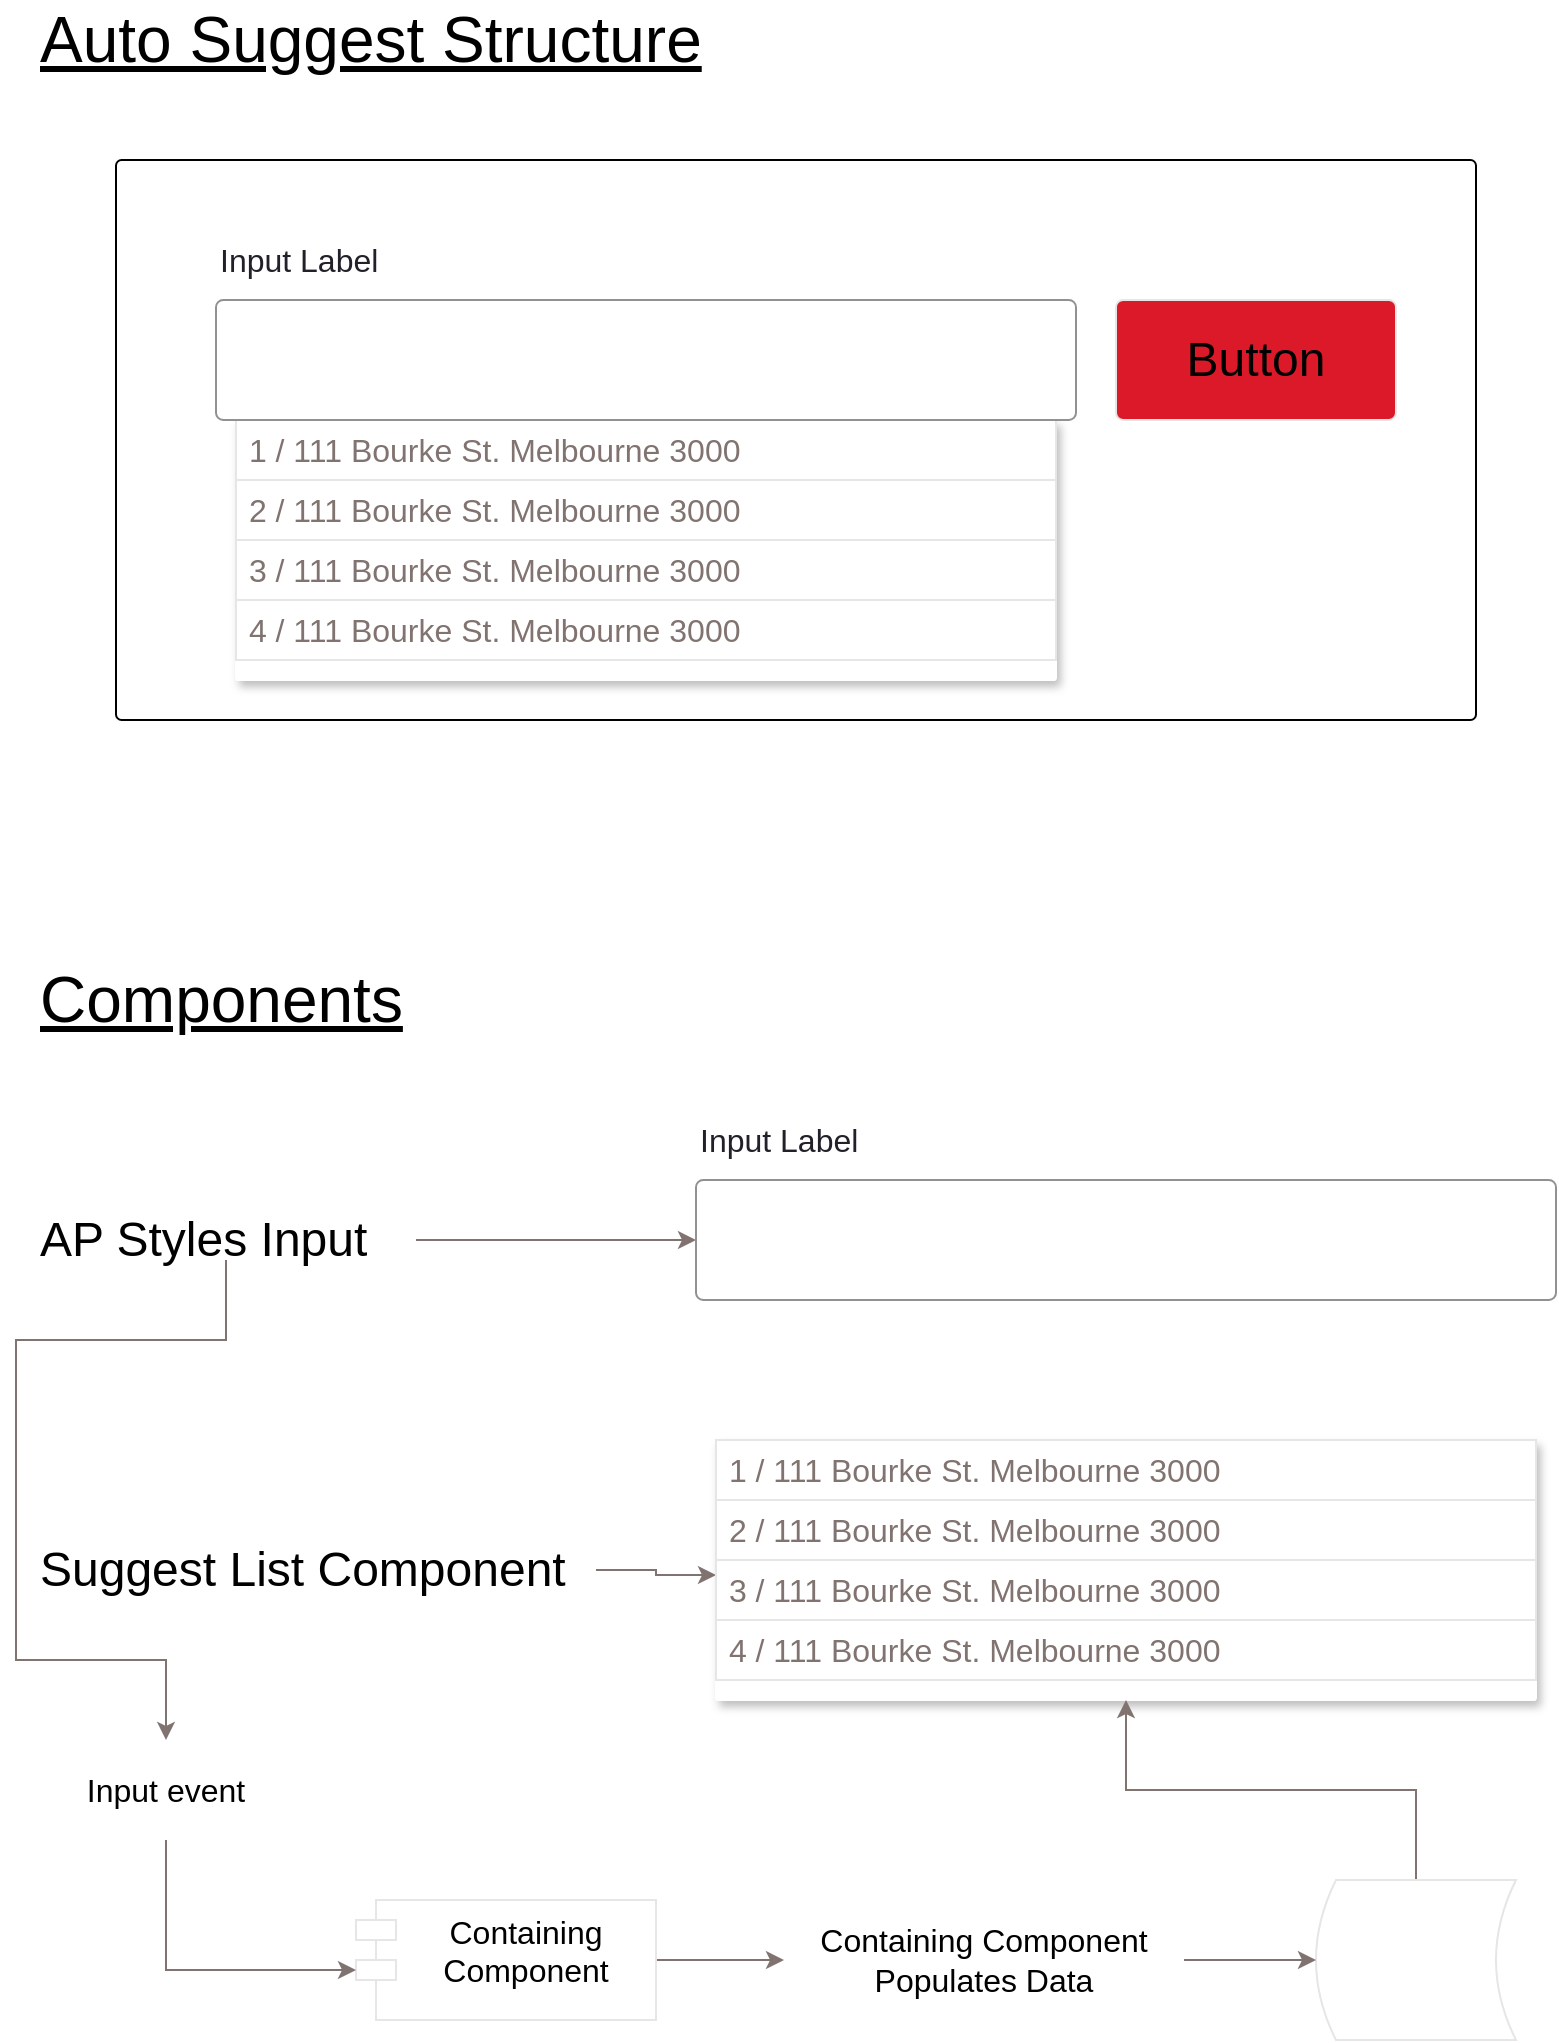 <mxfile version="13.1.3">
    <diagram id="6hGFLwfOUW9BJ-s0fimq" name="Page-1">
        <mxGraphModel dx="1687" dy="719" grid="1" gridSize="10" guides="1" tooltips="1" connect="1" arrows="1" fold="1" page="1" pageScale="1" pageWidth="827" pageHeight="1169" math="0" shadow="0">
            <root>
                <mxCell id="0"/>
                <mxCell id="1" parent="0"/>
                <mxCell id="3" value="" style="rounded=1;whiteSpace=wrap;html=1;fillColor=#FFFFFF;arcSize=1;" vertex="1" parent="1">
                    <mxGeometry x="80" y="120" width="680" height="280" as="geometry"/>
                </mxCell>
                <mxCell id="14" value="&lt;font style=&quot;font-size: 24px&quot;&gt;Button&lt;/font&gt;" style="rounded=1;whiteSpace=wrap;html=1;shadow=0;strokeColor=#E6E6E6;fillColor=#dc1928;fontSize=16;align=center;arcSize=6;" vertex="1" parent="1">
                    <mxGeometry x="580" y="190" width="140" height="60" as="geometry"/>
                </mxCell>
                <mxCell id="16" style="edgeStyle=orthogonalEdgeStyle;rounded=0;orthogonalLoop=1;jettySize=auto;html=1;entryX=0;entryY=0.5;entryDx=0;entryDy=0;fontSize=16;strokeColor=#807370;exitX=1;exitY=0.5;exitDx=0;exitDy=0;" edge="1" parent="1" source="15" target="28">
                    <mxGeometry relative="1" as="geometry">
                        <mxPoint x="370" y="865" as="targetPoint"/>
                        <Array as="points">
                            <mxPoint x="270" y="660"/>
                        </Array>
                    </mxGeometry>
                </mxCell>
                <mxCell id="38" style="edgeStyle=orthogonalEdgeStyle;rounded=0;orthogonalLoop=1;jettySize=auto;html=1;entryX=0.5;entryY=0;entryDx=0;entryDy=0;strokeColor=#807370;fontSize=16;" edge="1" parent="1" source="15" target="37">
                    <mxGeometry relative="1" as="geometry">
                        <Array as="points">
                            <mxPoint x="135" y="710"/>
                            <mxPoint x="30" y="710"/>
                            <mxPoint x="30" y="870"/>
                            <mxPoint x="105" y="870"/>
                        </Array>
                    </mxGeometry>
                </mxCell>
                <mxCell id="15" value="&lt;font style=&quot;font-size: 24px&quot;&gt;AP Styles Input&lt;/font&gt;" style="text;html=1;strokeColor=none;fillColor=none;align=left;verticalAlign=middle;whiteSpace=wrap;rounded=0;shadow=0;fontSize=16;" vertex="1" parent="1">
                    <mxGeometry x="40" y="650" width="190" height="20" as="geometry"/>
                </mxCell>
                <mxCell id="18" style="edgeStyle=orthogonalEdgeStyle;rounded=0;orthogonalLoop=1;jettySize=auto;html=1;entryX=0;entryY=0.25;entryDx=0;entryDy=0;strokeColor=#807370;fontSize=16;exitX=1;exitY=0.5;exitDx=0;exitDy=0;" edge="1" parent="1" source="17" target="24">
                    <mxGeometry relative="1" as="geometry">
                        <Array as="points">
                            <mxPoint x="350" y="825"/>
                            <mxPoint x="350" y="828"/>
                        </Array>
                    </mxGeometry>
                </mxCell>
                <mxCell id="17" value="&lt;span style=&quot;font-size: 24px&quot;&gt;Suggest List Component&lt;/span&gt;" style="text;html=1;strokeColor=none;fillColor=none;align=left;verticalAlign=middle;whiteSpace=wrap;rounded=0;shadow=0;fontSize=16;" vertex="1" parent="1">
                    <mxGeometry x="40" y="815" width="280" height="20" as="geometry"/>
                </mxCell>
                <mxCell id="19" value="" style="group" vertex="1" connectable="0" parent="1">
                    <mxGeometry x="140" y="250" width="410" height="130" as="geometry"/>
                </mxCell>
                <mxCell id="6" value="" style="rounded=1;whiteSpace=wrap;html=1;strokeColor=#FFFFFF;fillColor=#FFFFFF;fontSize=16;align=left;arcSize=1;shadow=1;" vertex="1" parent="19">
                    <mxGeometry width="410" height="130" as="geometry"/>
                </mxCell>
                <mxCell id="7" value="&lt;font color=&quot;#807370&quot;&gt;&amp;nbsp;1 / 111 Bourke St. Melbourne 3000&lt;/font&gt;" style="rounded=0;whiteSpace=wrap;html=1;shadow=0;strokeColor=#E6E6E6;fillColor=#FFFFFF;fontSize=16;align=left;" vertex="1" parent="19">
                    <mxGeometry width="410" height="30" as="geometry"/>
                </mxCell>
                <mxCell id="11" value="&lt;font color=&quot;#807370&quot;&gt;&amp;nbsp;2 / 111 Bourke St. Melbourne 3000&lt;/font&gt;" style="rounded=0;whiteSpace=wrap;html=1;shadow=0;strokeColor=#E6E6E6;fillColor=#FFFFFF;fontSize=16;align=left;" vertex="1" parent="19">
                    <mxGeometry y="30" width="410" height="30" as="geometry"/>
                </mxCell>
                <mxCell id="12" value="&lt;font color=&quot;#807370&quot;&gt;&amp;nbsp;3 / 111 Bourke St. Melbourne 3000&lt;/font&gt;" style="rounded=0;whiteSpace=wrap;html=1;shadow=0;strokeColor=#E6E6E6;fillColor=#FFFFFF;fontSize=16;align=left;" vertex="1" parent="19">
                    <mxGeometry y="60" width="410" height="30" as="geometry"/>
                </mxCell>
                <mxCell id="13" value="&lt;font color=&quot;#807370&quot;&gt;&amp;nbsp;4 / 111 Bourke St. Melbourne 3000&lt;/font&gt;" style="rounded=0;whiteSpace=wrap;html=1;shadow=0;strokeColor=#E6E6E6;fillColor=#FFFFFF;fontSize=16;align=left;" vertex="1" parent="19">
                    <mxGeometry y="90" width="410" height="30" as="geometry"/>
                </mxCell>
                <mxCell id="20" value="" style="group" vertex="1" connectable="0" parent="1">
                    <mxGeometry x="380" y="760" width="410" height="130" as="geometry"/>
                </mxCell>
                <mxCell id="21" value="" style="rounded=1;whiteSpace=wrap;html=1;strokeColor=#FFFFFF;fillColor=#FFFFFF;fontSize=16;align=left;arcSize=1;shadow=1;" vertex="1" parent="20">
                    <mxGeometry width="410" height="130" as="geometry"/>
                </mxCell>
                <mxCell id="22" value="&lt;font color=&quot;#807370&quot;&gt;&amp;nbsp;1 / 111 Bourke St. Melbourne 3000&lt;/font&gt;" style="rounded=0;whiteSpace=wrap;html=1;shadow=0;strokeColor=#E6E6E6;fillColor=#FFFFFF;fontSize=16;align=left;" vertex="1" parent="20">
                    <mxGeometry width="410" height="30" as="geometry"/>
                </mxCell>
                <mxCell id="23" value="&lt;font color=&quot;#807370&quot;&gt;&amp;nbsp;2 / 111 Bourke St. Melbourne 3000&lt;/font&gt;" style="rounded=0;whiteSpace=wrap;html=1;shadow=0;strokeColor=#E6E6E6;fillColor=#FFFFFF;fontSize=16;align=left;" vertex="1" parent="20">
                    <mxGeometry y="30" width="410" height="30" as="geometry"/>
                </mxCell>
                <mxCell id="24" value="&lt;font color=&quot;#807370&quot;&gt;&amp;nbsp;3 / 111 Bourke St. Melbourne 3000&lt;/font&gt;" style="rounded=0;whiteSpace=wrap;html=1;shadow=0;strokeColor=#E6E6E6;fillColor=#FFFFFF;fontSize=16;align=left;" vertex="1" parent="20">
                    <mxGeometry y="60" width="410" height="30" as="geometry"/>
                </mxCell>
                <mxCell id="25" value="&lt;font color=&quot;#807370&quot;&gt;&amp;nbsp;4 / 111 Bourke St. Melbourne 3000&lt;/font&gt;" style="rounded=0;whiteSpace=wrap;html=1;shadow=0;strokeColor=#E6E6E6;fillColor=#FFFFFF;fontSize=16;align=left;" vertex="1" parent="20">
                    <mxGeometry y="90" width="410" height="30" as="geometry"/>
                </mxCell>
                <mxCell id="26" value="" style="group" vertex="1" connectable="0" parent="1">
                    <mxGeometry x="130" y="160" width="430" height="90" as="geometry"/>
                </mxCell>
                <mxCell id="4" value="" style="rounded=1;whiteSpace=wrap;html=1;fillColor=#FFFFFF;strokeColor=#919194;arcSize=6;" vertex="1" parent="26">
                    <mxGeometry y="30" width="430" height="60" as="geometry"/>
                </mxCell>
                <mxCell id="5" value="&lt;font color=&quot;#212129&quot; style=&quot;font-size: 16px;&quot;&gt;Input Label&lt;/font&gt;" style="text;html=1;strokeColor=none;fillColor=none;align=left;verticalAlign=middle;whiteSpace=wrap;rounded=0;fontSize=16;" vertex="1" parent="26">
                    <mxGeometry width="100" height="20" as="geometry"/>
                </mxCell>
                <mxCell id="27" value="" style="group" vertex="1" connectable="0" parent="1">
                    <mxGeometry x="370" y="600" width="430" height="90" as="geometry"/>
                </mxCell>
                <mxCell id="28" value="" style="rounded=1;whiteSpace=wrap;html=1;fillColor=#FFFFFF;strokeColor=#919194;arcSize=6;" vertex="1" parent="27">
                    <mxGeometry y="30" width="430" height="60" as="geometry"/>
                </mxCell>
                <mxCell id="29" value="&lt;font color=&quot;#212129&quot; style=&quot;font-size: 16px;&quot;&gt;Input Label&lt;/font&gt;" style="text;html=1;strokeColor=none;fillColor=none;align=left;verticalAlign=middle;whiteSpace=wrap;rounded=0;fontSize=16;" vertex="1" parent="27">
                    <mxGeometry width="100" height="20" as="geometry"/>
                </mxCell>
                <mxCell id="31" style="edgeStyle=orthogonalEdgeStyle;rounded=0;orthogonalLoop=1;jettySize=auto;html=1;entryX=0.5;entryY=1;entryDx=0;entryDy=0;strokeColor=#807370;fontSize=16;" edge="1" parent="1" source="30" target="21">
                    <mxGeometry relative="1" as="geometry"/>
                </mxCell>
                <mxCell id="30" value="" style="shape=dataStorage;whiteSpace=wrap;html=1;rounded=1;shadow=0;strokeColor=#E6E6E6;fillColor=none;fontSize=16;align=left;" vertex="1" parent="1">
                    <mxGeometry x="680" y="980" width="100" height="80" as="geometry"/>
                </mxCell>
                <mxCell id="35" style="edgeStyle=orthogonalEdgeStyle;rounded=0;orthogonalLoop=1;jettySize=auto;html=1;entryX=0;entryY=0.5;entryDx=0;entryDy=0;strokeColor=#807370;fontSize=16;" edge="1" parent="1" source="32" target="30">
                    <mxGeometry relative="1" as="geometry"/>
                </mxCell>
                <mxCell id="32" value="Containing Component Populates Data" style="text;html=1;strokeColor=none;fillColor=none;align=center;verticalAlign=middle;whiteSpace=wrap;rounded=0;shadow=0;fontSize=16;" vertex="1" parent="1">
                    <mxGeometry x="414" y="995" width="200" height="50" as="geometry"/>
                </mxCell>
                <mxCell id="34" style="edgeStyle=orthogonalEdgeStyle;rounded=0;orthogonalLoop=1;jettySize=auto;html=1;strokeColor=#807370;fontSize=16;" edge="1" parent="1" source="33" target="32">
                    <mxGeometry relative="1" as="geometry"/>
                </mxCell>
                <mxCell id="33" value="Containing&#10;Component" style="shape=module;align=left;spacingLeft=20;align=center;verticalAlign=top;rounded=1;shadow=0;strokeColor=#E6E6E6;fillColor=none;fontSize=16;" vertex="1" parent="1">
                    <mxGeometry x="200" y="990" width="150" height="60" as="geometry"/>
                </mxCell>
                <mxCell id="39" style="edgeStyle=orthogonalEdgeStyle;rounded=0;orthogonalLoop=1;jettySize=auto;html=1;entryX=0;entryY=0;entryDx=0;entryDy=35;entryPerimeter=0;strokeColor=#807370;fontSize=16;exitX=0.5;exitY=1;exitDx=0;exitDy=0;" edge="1" parent="1" source="37" target="33">
                    <mxGeometry relative="1" as="geometry"/>
                </mxCell>
                <mxCell id="37" value="Input event" style="text;html=1;strokeColor=none;fillColor=none;align=center;verticalAlign=middle;whiteSpace=wrap;rounded=0;shadow=0;fontSize=16;" vertex="1" parent="1">
                    <mxGeometry x="40" y="910" width="130" height="50" as="geometry"/>
                </mxCell>
                <mxCell id="40" value="Auto Suggest Structure" style="text;html=1;strokeColor=none;fillColor=none;align=left;verticalAlign=middle;whiteSpace=wrap;rounded=0;shadow=0;fontSize=32;fontStyle=4" vertex="1" parent="1">
                    <mxGeometry x="40" y="40" width="400" height="40" as="geometry"/>
                </mxCell>
                <mxCell id="41" value="Components" style="text;html=1;strokeColor=none;fillColor=none;align=left;verticalAlign=middle;whiteSpace=wrap;rounded=0;shadow=0;fontSize=32;fontStyle=4" vertex="1" parent="1">
                    <mxGeometry x="40" y="520" width="400" height="40" as="geometry"/>
                </mxCell>
            </root>
        </mxGraphModel>
    </diagram>
</mxfile>
